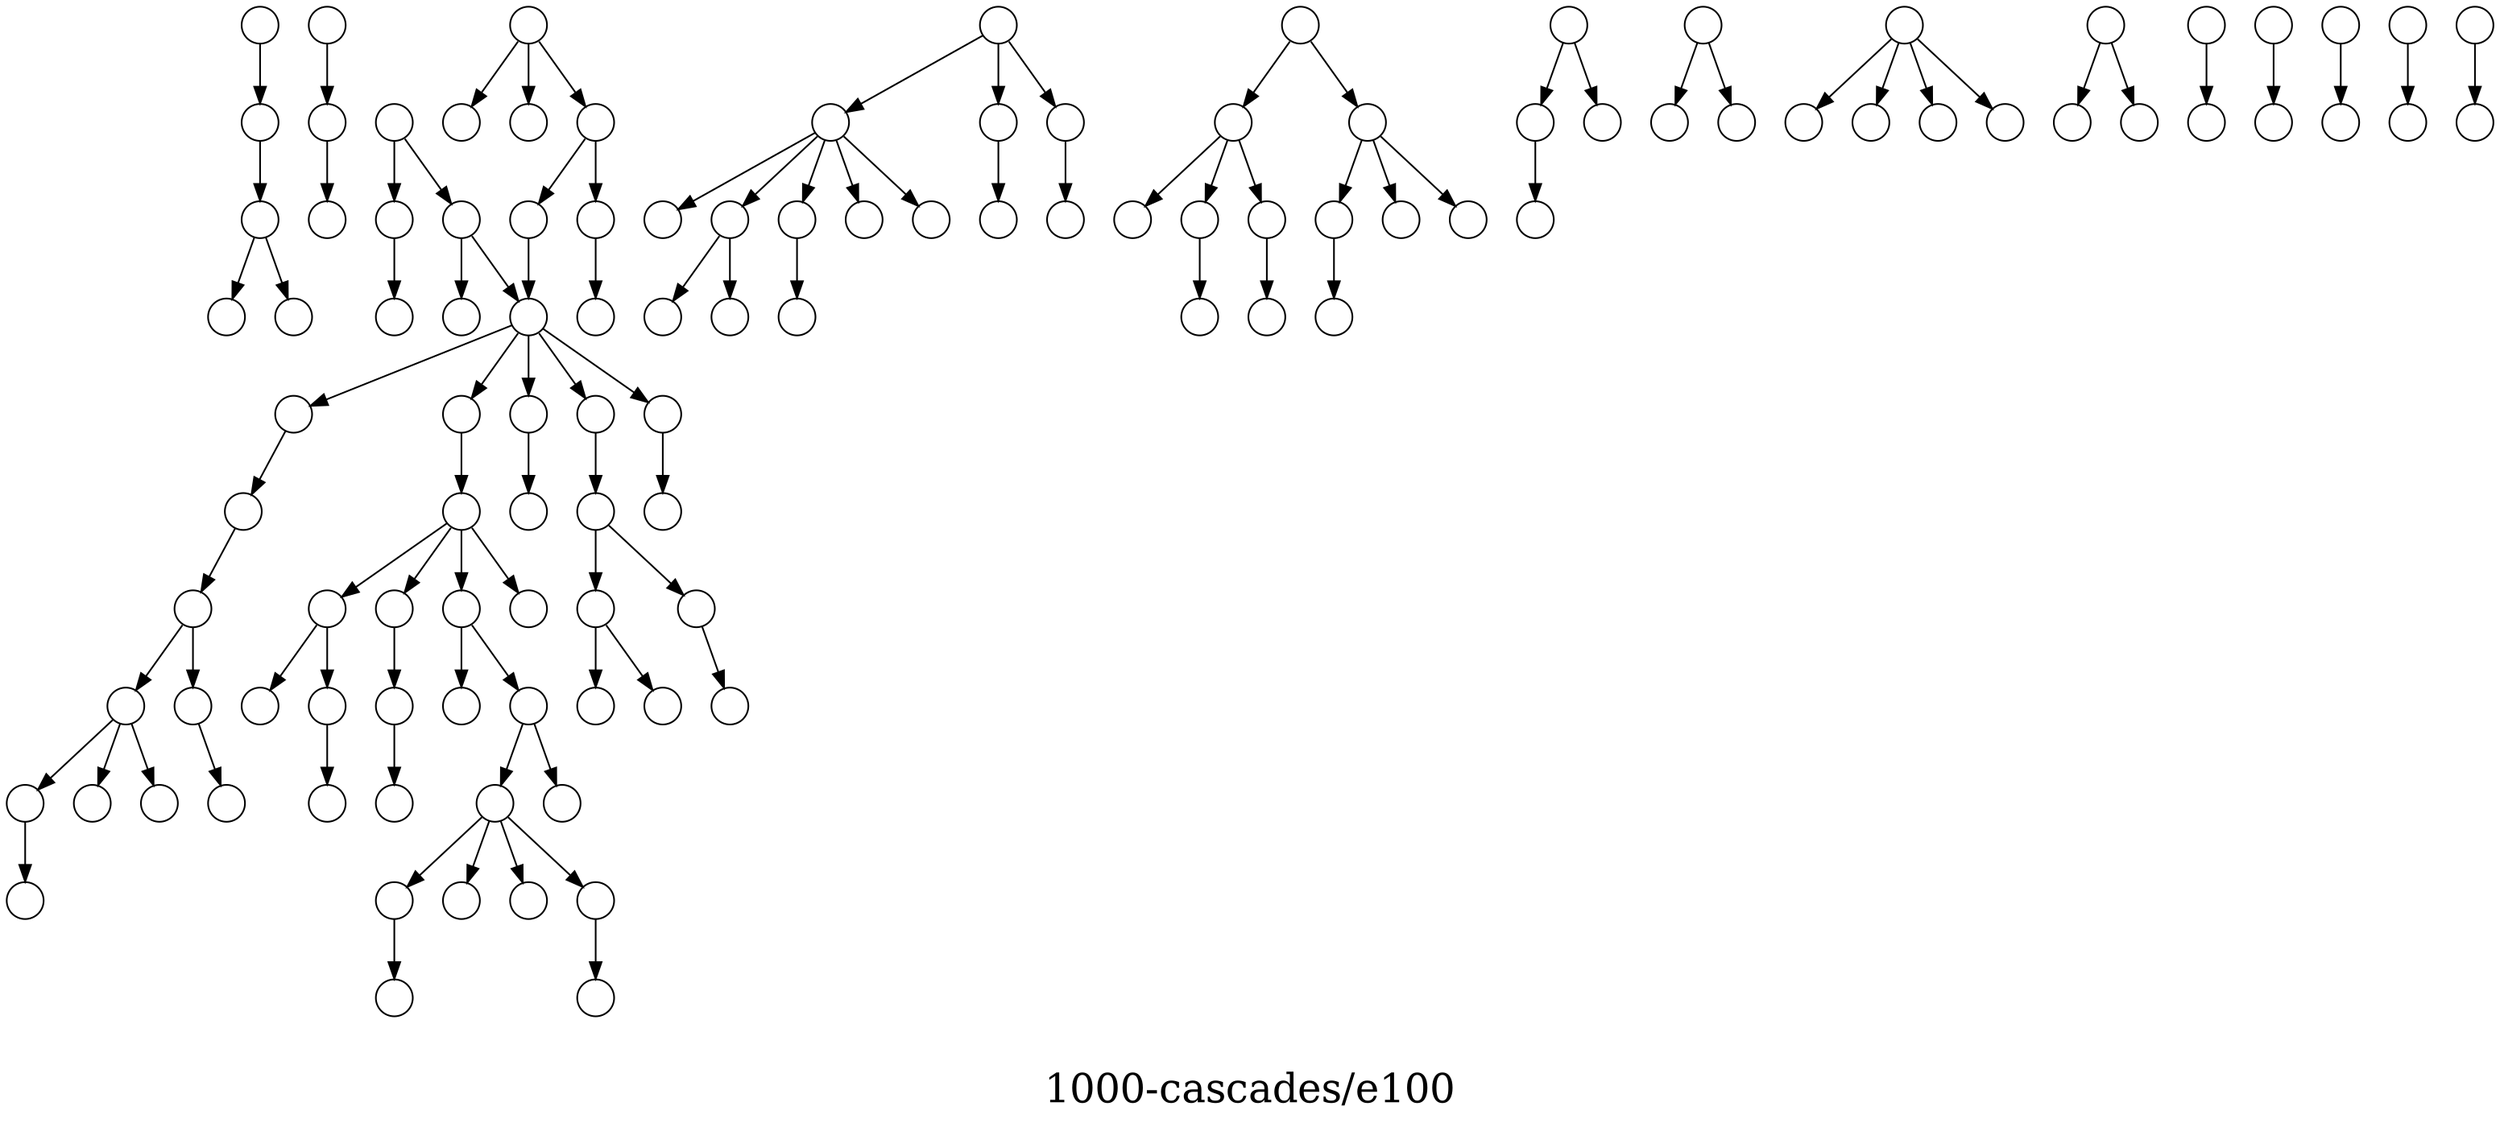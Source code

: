 /*****
1000-cascades/e100
*****/

digraph G {
  graph [splines=false overlap=false]
  node  [shape=ellipse, width=0.3, height=0.3, label=""]
  183 ;
  311 ;
  283 ;
  475 ;
  170 ;
  162 ;
  499 ;
  398 ;
  7 ;
  9 ;
  78 ;
  415 ;
  427 ;
  464 ;
  269 ;
  365 ;
  490 ;
  74 ;
  287 ;
  266 ;
  70 ;
  139 ;
  284 ;
  307 ;
  410 ;
  79 ;
  65 ;
  206 ;
  112 ;
  355 ;
  176 ;
  145 ;
  104 ;
  334 ;
  388 ;
  459 ;
  384 ;
  67 ;
  111 ;
  140 ;
  356 ;
  73 ;
  487 ;
  110 ;
  502 ;
  36 ;
  241 ;
  316 ;
  23 ;
  461 ;
  205 ;
  449 ;
  361 ;
  377 ;
  57 ;
  165 ;
  204 ;
  414 ;
  46 ;
  318 ;
  332 ;
  222 ;
  270 ;
  292 ;
  345 ;
  236 ;
  245 ;
  208 ;
  242 ;
  26 ;
  402 ;
  480 ;
  225 ;
  237 ;
  192 ;
  167 ;
  454 ;
  37 ;
  133 ;
  492 ;
  31 ;
  27 ;
  503 ;
  122 ;
  440 ;
  300 ;
  346 ;
  331 ;
  363 ;
  113 ;
  364 ;
  367 ;
  399 ;
  495 ;
  304 ;
  115 ;
  58 ;
  214 ;
  350 ;
  314 ;
  59 ;
  455 ;
  210 ;
  453 ;
  202 ;
  114 ;
  105 ;
  71 ;
  14 ;
  430 ;
  246 ;
  232 ;
  226 ;
  498 ;
  183 -> 311;
  311 -> 37;
  283 -> 475;
  475 -> 459;
  170 -> 162;
  162 -> 499;
  499 -> 427;
  499 -> 464;
  398 -> 7;
  398 -> 9;
  398 -> 78;
  398 -> 170;
  398 -> 415;
  7 -> 384;
  9 -> 57;
  78 -> 79;
  415 -> 167;
  427 -> 269;
  427 -> 365;
  427 -> 490;
  464 -> 287;
  490 -> 74;
  266 -> 70;
  266 -> 139;
  266 -> 284;
  266 -> 307;
  266 -> 410;
  139 -> 165;
  139 -> 204;
  284 -> 104;
  79 -> 65;
  79 -> 206;
  65 -> 23;
  206 -> 334;
  206 -> 388;
  112 -> 355;
  176 -> 145;
  384 -> 67;
  384 -> 111;
  384 -> 140;
  384 -> 356;
  67 -> 114;
  111 -> 73;
  111 -> 487;
  356 -> 225;
  356 -> 237;
  487 -> 110;
  487 -> 502;
  110 -> 36;
  110 -> 112;
  110 -> 241;
  110 -> 316;
  36 -> 202;
  461 -> 205;
  461 -> 449;
  205 -> 236;
  361 -> 377;
  361 -> 398;
  414 -> 46;
  414 -> 318;
  332 -> 222;
  332 -> 270;
  332 -> 292;
  332 -> 345;
  245 -> 208;
  245 -> 242;
  208 -> 26;
  208 -> 402;
  208 -> 480;
  242 -> 58;
  242 -> 176;
  242 -> 214;
  402 -> 192;
  480 -> 454;
  225 -> 232;
  37 -> 133;
  37 -> 492;
  31 -> 27;
  31 -> 503;
  122 -> 440;
  300 -> 346;
  331 -> 363;
  113 -> 361;
  113 -> 364;
  364 -> 246;
  367 -> 399;
  367 -> 495;
  399 -> 398;
  495 -> 430;
  304 -> 115;
  304 -> 266;
  304 -> 300;
  115 -> 59;
  350 -> 314;
  455 -> 210;
  455 -> 367;
  455 -> 453;
  114 -> 105;
  71 -> 14;
  226 -> 498;
  label = "\n1000-cascades/e100\n";  fontsize=24;
}
